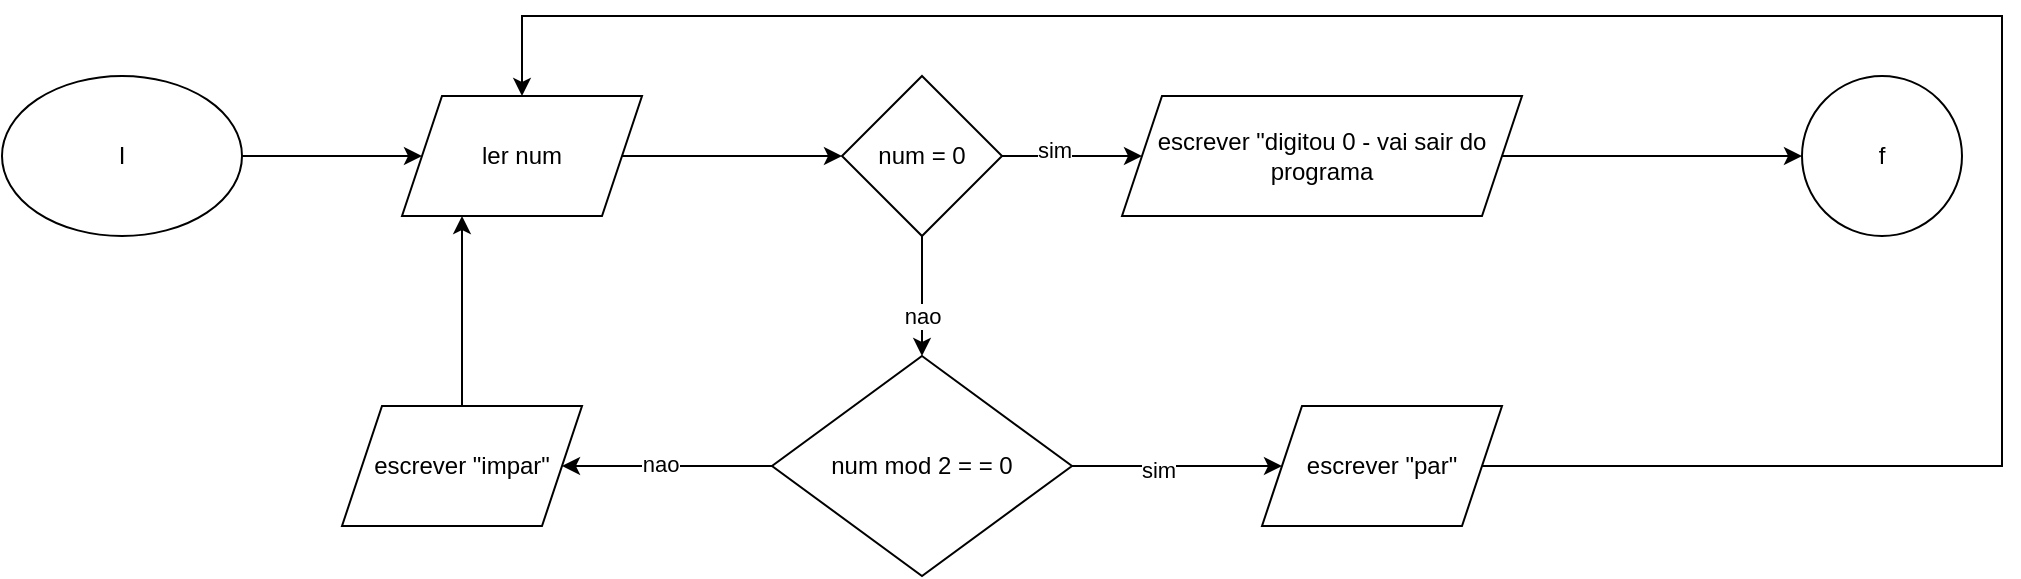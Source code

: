 <mxfile version="28.2.5">
  <diagram name="Página-1" id="iYPqMkfysZ-vGRSs4PS1">
    <mxGraphModel dx="1668" dy="925" grid="1" gridSize="10" guides="1" tooltips="1" connect="1" arrows="1" fold="1" page="1" pageScale="1" pageWidth="827" pageHeight="1169" math="0" shadow="0">
      <root>
        <mxCell id="0" />
        <mxCell id="1" parent="0" />
        <mxCell id="Falzy4JnLo0zfLjaW_zy-3" value="" style="edgeStyle=orthogonalEdgeStyle;rounded=0;orthogonalLoop=1;jettySize=auto;html=1;" edge="1" parent="1" source="Falzy4JnLo0zfLjaW_zy-1" target="Falzy4JnLo0zfLjaW_zy-2">
          <mxGeometry relative="1" as="geometry" />
        </mxCell>
        <mxCell id="Falzy4JnLo0zfLjaW_zy-1" value="I" style="ellipse;whiteSpace=wrap;html=1;" vertex="1" parent="1">
          <mxGeometry x="50" y="60" width="120" height="80" as="geometry" />
        </mxCell>
        <mxCell id="Falzy4JnLo0zfLjaW_zy-42" value="" style="edgeStyle=orthogonalEdgeStyle;rounded=0;orthogonalLoop=1;jettySize=auto;html=1;" edge="1" parent="1" source="Falzy4JnLo0zfLjaW_zy-2" target="Falzy4JnLo0zfLjaW_zy-41">
          <mxGeometry relative="1" as="geometry" />
        </mxCell>
        <mxCell id="Falzy4JnLo0zfLjaW_zy-2" value="ler num" style="shape=parallelogram;perimeter=parallelogramPerimeter;whiteSpace=wrap;html=1;fixedSize=1;" vertex="1" parent="1">
          <mxGeometry x="250" y="70" width="120" height="60" as="geometry" />
        </mxCell>
        <mxCell id="Falzy4JnLo0zfLjaW_zy-44" value="" style="edgeStyle=orthogonalEdgeStyle;rounded=0;orthogonalLoop=1;jettySize=auto;html=1;" edge="1" parent="1" source="Falzy4JnLo0zfLjaW_zy-41" target="Falzy4JnLo0zfLjaW_zy-43">
          <mxGeometry relative="1" as="geometry" />
        </mxCell>
        <mxCell id="Falzy4JnLo0zfLjaW_zy-56" value="sim" style="edgeLabel;html=1;align=center;verticalAlign=middle;resizable=0;points=[];" vertex="1" connectable="0" parent="Falzy4JnLo0zfLjaW_zy-44">
          <mxGeometry x="-0.271" y="3" relative="1" as="geometry">
            <mxPoint as="offset" />
          </mxGeometry>
        </mxCell>
        <mxCell id="Falzy4JnLo0zfLjaW_zy-48" value="" style="edgeStyle=orthogonalEdgeStyle;rounded=0;orthogonalLoop=1;jettySize=auto;html=1;" edge="1" parent="1" source="Falzy4JnLo0zfLjaW_zy-41" target="Falzy4JnLo0zfLjaW_zy-47">
          <mxGeometry relative="1" as="geometry" />
        </mxCell>
        <mxCell id="Falzy4JnLo0zfLjaW_zy-57" value="nao" style="edgeLabel;html=1;align=center;verticalAlign=middle;resizable=0;points=[];" vertex="1" connectable="0" parent="Falzy4JnLo0zfLjaW_zy-48">
          <mxGeometry x="0.324" relative="1" as="geometry">
            <mxPoint as="offset" />
          </mxGeometry>
        </mxCell>
        <mxCell id="Falzy4JnLo0zfLjaW_zy-41" value="num = 0" style="rhombus;whiteSpace=wrap;html=1;" vertex="1" parent="1">
          <mxGeometry x="470" y="60" width="80" height="80" as="geometry" />
        </mxCell>
        <mxCell id="Falzy4JnLo0zfLjaW_zy-46" value="" style="edgeStyle=orthogonalEdgeStyle;rounded=0;orthogonalLoop=1;jettySize=auto;html=1;" edge="1" parent="1" source="Falzy4JnLo0zfLjaW_zy-43" target="Falzy4JnLo0zfLjaW_zy-45">
          <mxGeometry relative="1" as="geometry" />
        </mxCell>
        <mxCell id="Falzy4JnLo0zfLjaW_zy-43" value="escrever &quot;digitou 0 - vai sair do programa" style="shape=parallelogram;perimeter=parallelogramPerimeter;whiteSpace=wrap;html=1;fixedSize=1;" vertex="1" parent="1">
          <mxGeometry x="610" y="70" width="200" height="60" as="geometry" />
        </mxCell>
        <mxCell id="Falzy4JnLo0zfLjaW_zy-45" value="f" style="ellipse;whiteSpace=wrap;html=1;" vertex="1" parent="1">
          <mxGeometry x="950" y="60" width="80" height="80" as="geometry" />
        </mxCell>
        <mxCell id="Falzy4JnLo0zfLjaW_zy-51" value="" style="edgeStyle=orthogonalEdgeStyle;rounded=0;orthogonalLoop=1;jettySize=auto;html=1;" edge="1" parent="1" source="Falzy4JnLo0zfLjaW_zy-47" target="Falzy4JnLo0zfLjaW_zy-50">
          <mxGeometry relative="1" as="geometry" />
        </mxCell>
        <mxCell id="Falzy4JnLo0zfLjaW_zy-58" value="sim" style="edgeLabel;html=1;align=center;verticalAlign=middle;resizable=0;points=[];" vertex="1" connectable="0" parent="Falzy4JnLo0zfLjaW_zy-51">
          <mxGeometry x="-0.194" y="-2" relative="1" as="geometry">
            <mxPoint as="offset" />
          </mxGeometry>
        </mxCell>
        <mxCell id="Falzy4JnLo0zfLjaW_zy-53" value="" style="edgeStyle=orthogonalEdgeStyle;rounded=0;orthogonalLoop=1;jettySize=auto;html=1;" edge="1" parent="1" source="Falzy4JnLo0zfLjaW_zy-47" target="Falzy4JnLo0zfLjaW_zy-52">
          <mxGeometry relative="1" as="geometry" />
        </mxCell>
        <mxCell id="Falzy4JnLo0zfLjaW_zy-59" value="nao" style="edgeLabel;html=1;align=center;verticalAlign=middle;resizable=0;points=[];" vertex="1" connectable="0" parent="Falzy4JnLo0zfLjaW_zy-53">
          <mxGeometry x="0.088" y="-1" relative="1" as="geometry">
            <mxPoint x="1" as="offset" />
          </mxGeometry>
        </mxCell>
        <mxCell id="Falzy4JnLo0zfLjaW_zy-47" value="num mod 2 = = 0" style="rhombus;whiteSpace=wrap;html=1;" vertex="1" parent="1">
          <mxGeometry x="435" y="200" width="150" height="110" as="geometry" />
        </mxCell>
        <mxCell id="Falzy4JnLo0zfLjaW_zy-55" style="edgeStyle=orthogonalEdgeStyle;rounded=0;orthogonalLoop=1;jettySize=auto;html=1;entryX=0.5;entryY=0;entryDx=0;entryDy=0;" edge="1" parent="1" source="Falzy4JnLo0zfLjaW_zy-50" target="Falzy4JnLo0zfLjaW_zy-2">
          <mxGeometry relative="1" as="geometry">
            <Array as="points">
              <mxPoint x="1050" y="255" />
              <mxPoint x="1050" y="30" />
              <mxPoint x="310" y="30" />
            </Array>
          </mxGeometry>
        </mxCell>
        <mxCell id="Falzy4JnLo0zfLjaW_zy-50" value="escrever &quot;par&quot;" style="shape=parallelogram;perimeter=parallelogramPerimeter;whiteSpace=wrap;html=1;fixedSize=1;" vertex="1" parent="1">
          <mxGeometry x="680" y="225" width="120" height="60" as="geometry" />
        </mxCell>
        <mxCell id="Falzy4JnLo0zfLjaW_zy-54" value="" style="edgeStyle=orthogonalEdgeStyle;rounded=0;orthogonalLoop=1;jettySize=auto;html=1;" edge="1" parent="1" source="Falzy4JnLo0zfLjaW_zy-52" target="Falzy4JnLo0zfLjaW_zy-2">
          <mxGeometry relative="1" as="geometry">
            <Array as="points">
              <mxPoint x="280" y="160" />
              <mxPoint x="280" y="160" />
            </Array>
          </mxGeometry>
        </mxCell>
        <mxCell id="Falzy4JnLo0zfLjaW_zy-52" value="escrever &quot;impar&quot;" style="shape=parallelogram;perimeter=parallelogramPerimeter;whiteSpace=wrap;html=1;fixedSize=1;" vertex="1" parent="1">
          <mxGeometry x="220" y="225" width="120" height="60" as="geometry" />
        </mxCell>
      </root>
    </mxGraphModel>
  </diagram>
</mxfile>
